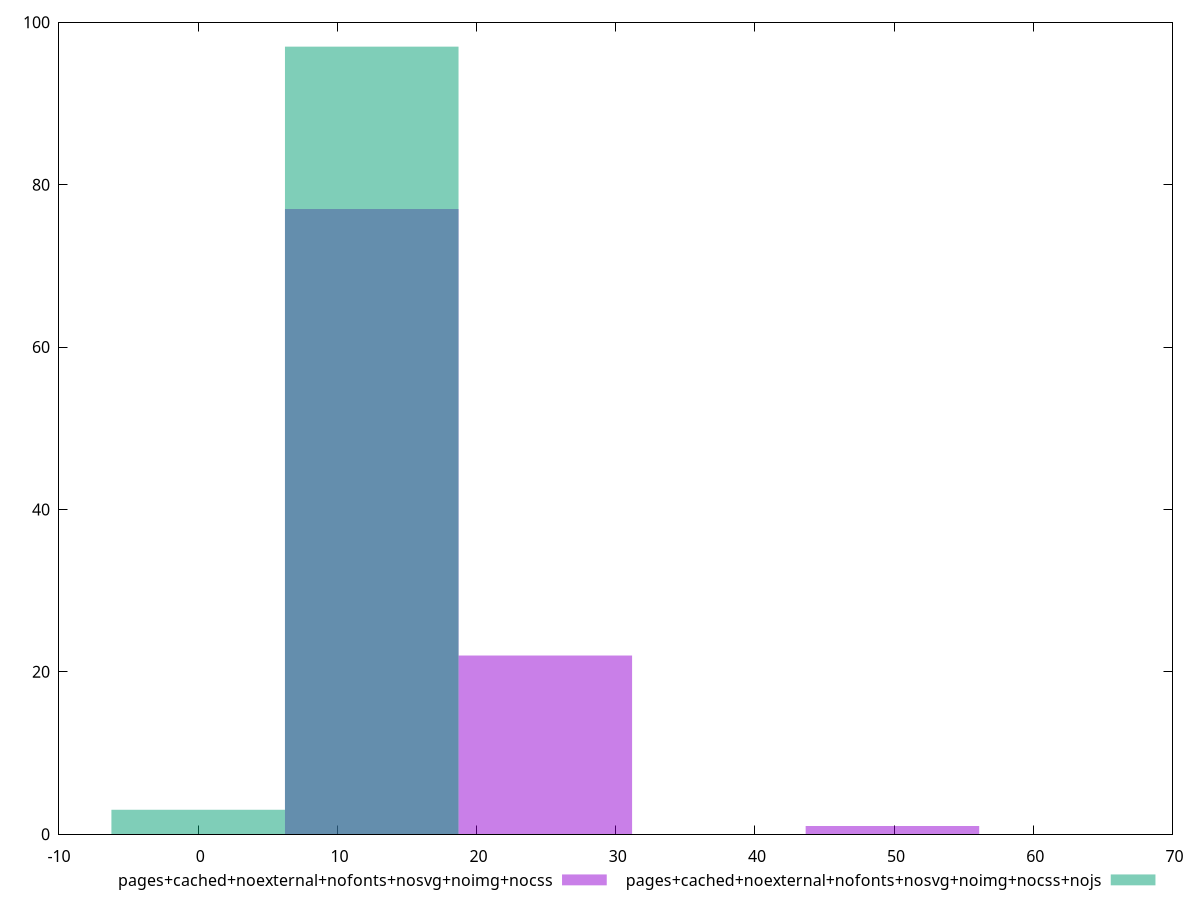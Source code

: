 reset
set terminal svg size 640, 500 enhanced background rgb 'white'
set output "reprap/bootup-time/comparison/histogram/12_vs_13.svg"

$pagesCachedNoexternalNofontsNosvgNoimgNocss <<EOF
12.469456753632267 77
24.938913507264534 22
49.87782701452907 1
EOF

$pagesCachedNoexternalNofontsNosvgNoimgNocssNojs <<EOF
12.469456753632267 97
0 3
EOF

set key outside below
set boxwidth 12.469456753632267
set yrange [0:100]
set style fill transparent solid 0.5 noborder

plot \
  $pagesCachedNoexternalNofontsNosvgNoimgNocss title "pages+cached+noexternal+nofonts+nosvg+noimg+nocss" with boxes, \
  $pagesCachedNoexternalNofontsNosvgNoimgNocssNojs title "pages+cached+noexternal+nofonts+nosvg+noimg+nocss+nojs" with boxes, \


reset